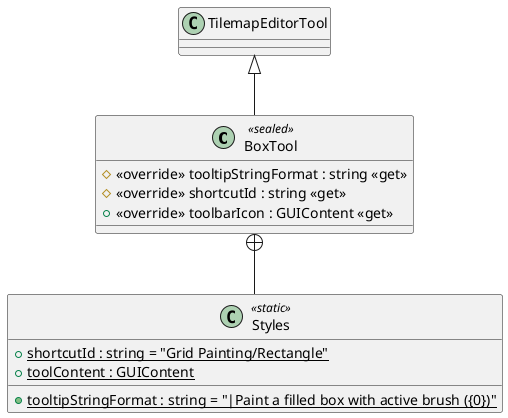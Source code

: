 @startuml
class BoxTool <<sealed>> {
    # <<override>> tooltipStringFormat : string <<get>>
    # <<override>> shortcutId : string <<get>>
    + <<override>> toolbarIcon : GUIContent <<get>>
}
class Styles <<static>> {
    + {static} tooltipStringFormat : string = "|Paint a filled box with active brush ({0&#125;)"
    + {static} shortcutId : string = "Grid Painting/Rectangle"
    + {static} toolContent : GUIContent
}
TilemapEditorTool <|-- BoxTool
BoxTool +-- Styles
@enduml
